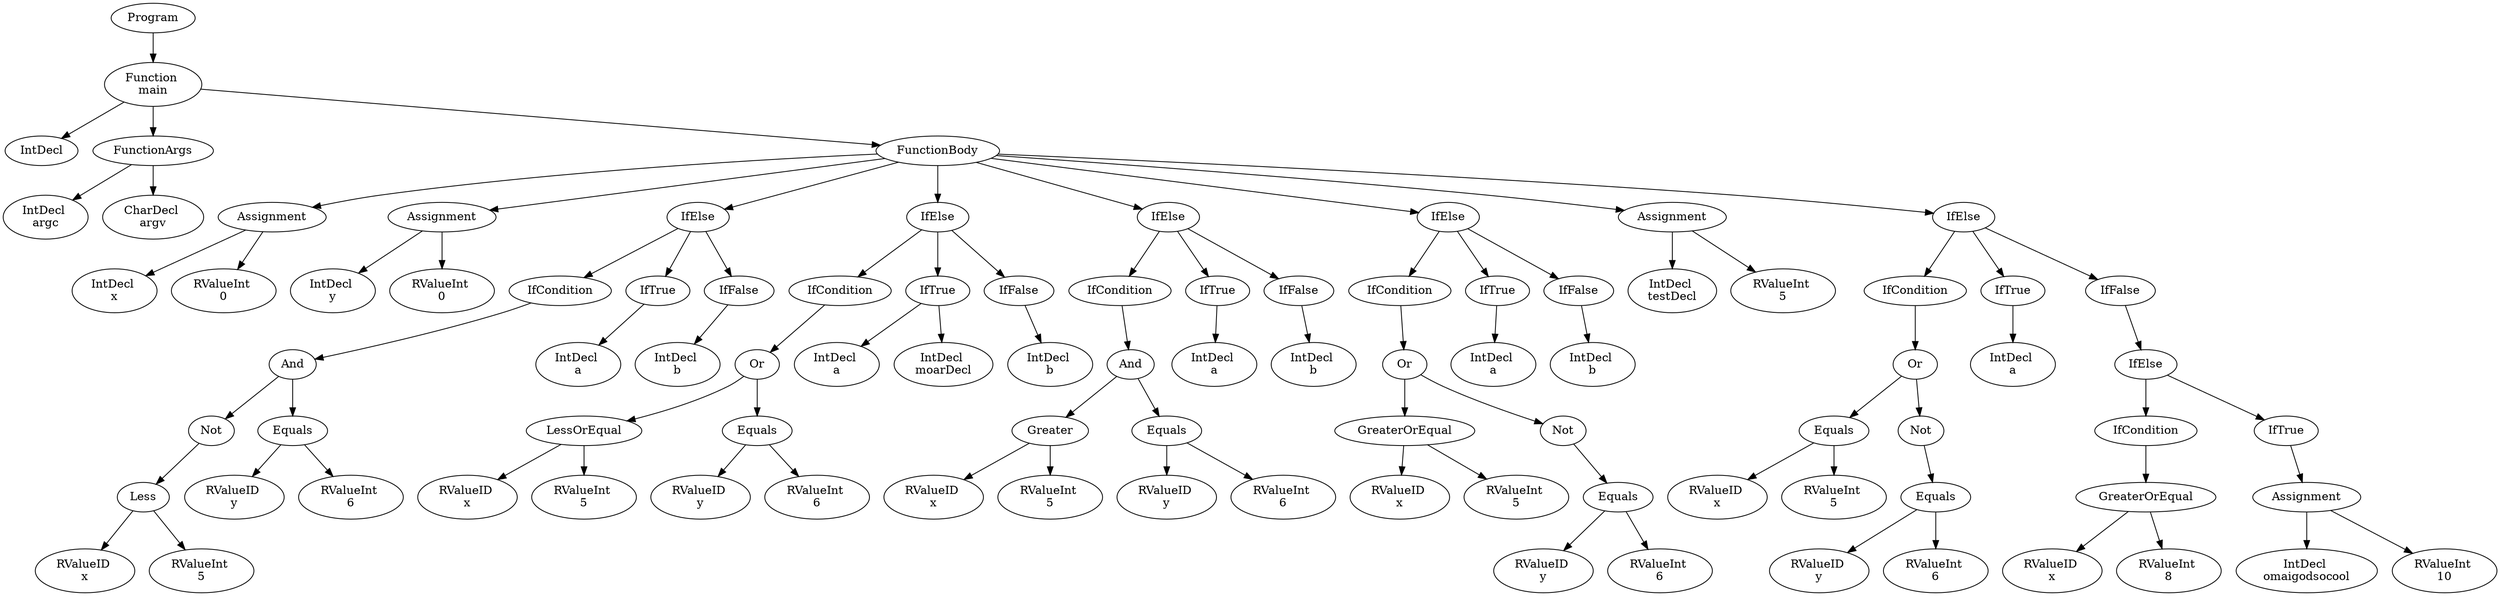 digraph AST {
1 [label="Program"];
2 [label="Function \nmain"];
3 [label="IntDecl"];
4 [label="FunctionArgs"];
5 [label="IntDecl \nargc"];
6 [label="CharDecl \nargv"];
4 -> 5;
4 -> 6;
7 [label="FunctionBody"];
8 [label="Assignment"];
9 [label="IntDecl \nx"];
10 [label="RValueInt \n0"];
8 -> 9;
8 -> 10;
11 [label="Assignment"];
12 [label="IntDecl \ny"];
13 [label="RValueInt \n0"];
11 -> 12;
11 -> 13;
14 [label="IfElse"];
15 [label="IfCondition"];
16 [label="And"];
17 [label="Not"];
18 [label="Less"];
19 [label="RValueID \nx"];
20 [label="RValueInt \n5"];
18 -> 19;
18 -> 20;
17 -> 18;
21 [label="Equals"];
22 [label="RValueID \ny"];
23 [label="RValueInt \n6"];
21 -> 22;
21 -> 23;
16 -> 17;
16 -> 21;
15 -> 16;
24 [label="IfTrue"];
25 [label="IntDecl \na"];
24 -> 25;
26 [label="IfFalse"];
27 [label="IntDecl \nb"];
26 -> 27;
14 -> 15;
14 -> 24;
14 -> 26;
28 [label="IfElse"];
29 [label="IfCondition"];
30 [label="Or"];
31 [label="LessOrEqual"];
32 [label="RValueID \nx"];
33 [label="RValueInt \n5"];
31 -> 32;
31 -> 33;
34 [label="Equals"];
35 [label="RValueID \ny"];
36 [label="RValueInt \n6"];
34 -> 35;
34 -> 36;
30 -> 31;
30 -> 34;
29 -> 30;
37 [label="IfTrue"];
38 [label="IntDecl \na"];
39 [label="IntDecl \nmoarDecl"];
37 -> 38;
37 -> 39;
40 [label="IfFalse"];
41 [label="IntDecl \nb"];
40 -> 41;
28 -> 29;
28 -> 37;
28 -> 40;
42 [label="IfElse"];
43 [label="IfCondition"];
44 [label="And"];
45 [label="Greater"];
46 [label="RValueID \nx"];
47 [label="RValueInt \n5"];
45 -> 46;
45 -> 47;
48 [label="Equals"];
49 [label="RValueID \ny"];
50 [label="RValueInt \n6"];
48 -> 49;
48 -> 50;
44 -> 45;
44 -> 48;
43 -> 44;
51 [label="IfTrue"];
52 [label="IntDecl \na"];
51 -> 52;
53 [label="IfFalse"];
54 [label="IntDecl \nb"];
53 -> 54;
42 -> 43;
42 -> 51;
42 -> 53;
55 [label="IfElse"];
56 [label="IfCondition"];
57 [label="Or"];
58 [label="GreaterOrEqual"];
59 [label="RValueID \nx"];
60 [label="RValueInt \n5"];
58 -> 59;
58 -> 60;
61 [label="Not"];
62 [label="Equals"];
63 [label="RValueID \ny"];
64 [label="RValueInt \n6"];
62 -> 63;
62 -> 64;
61 -> 62;
57 -> 58;
57 -> 61;
56 -> 57;
65 [label="IfTrue"];
66 [label="IntDecl \na"];
65 -> 66;
67 [label="IfFalse"];
68 [label="IntDecl \nb"];
67 -> 68;
55 -> 56;
55 -> 65;
55 -> 67;
69 [label="Assignment"];
70 [label="IntDecl \ntestDecl"];
71 [label="RValueInt \n5"];
69 -> 70;
69 -> 71;
72 [label="IfElse"];
73 [label="IfCondition"];
74 [label="Or"];
75 [label="Equals"];
76 [label="RValueID \nx"];
77 [label="RValueInt \n5"];
75 -> 76;
75 -> 77;
78 [label="Not"];
79 [label="Equals"];
80 [label="RValueID \ny"];
81 [label="RValueInt \n6"];
79 -> 80;
79 -> 81;
78 -> 79;
74 -> 75;
74 -> 78;
73 -> 74;
82 [label="IfTrue"];
83 [label="IntDecl \na"];
82 -> 83;
84 [label="IfFalse"];
85 [label="IfElse"];
86 [label="IfCondition"];
87 [label="GreaterOrEqual"];
88 [label="RValueID \nx"];
89 [label="RValueInt \n8"];
87 -> 88;
87 -> 89;
86 -> 87;
90 [label="IfTrue"];
91 [label="Assignment"];
92 [label="IntDecl \nomaigodsocool"];
93 [label="RValueInt \n10"];
91 -> 92;
91 -> 93;
90 -> 91;
85 -> 86;
85 -> 90;
84 -> 85;
72 -> 73;
72 -> 82;
72 -> 84;
7 -> 8;
7 -> 11;
7 -> 14;
7 -> 28;
7 -> 42;
7 -> 55;
7 -> 69;
7 -> 72;
2 -> 3;
2 -> 4;
2 -> 7;
1 -> 2;
}